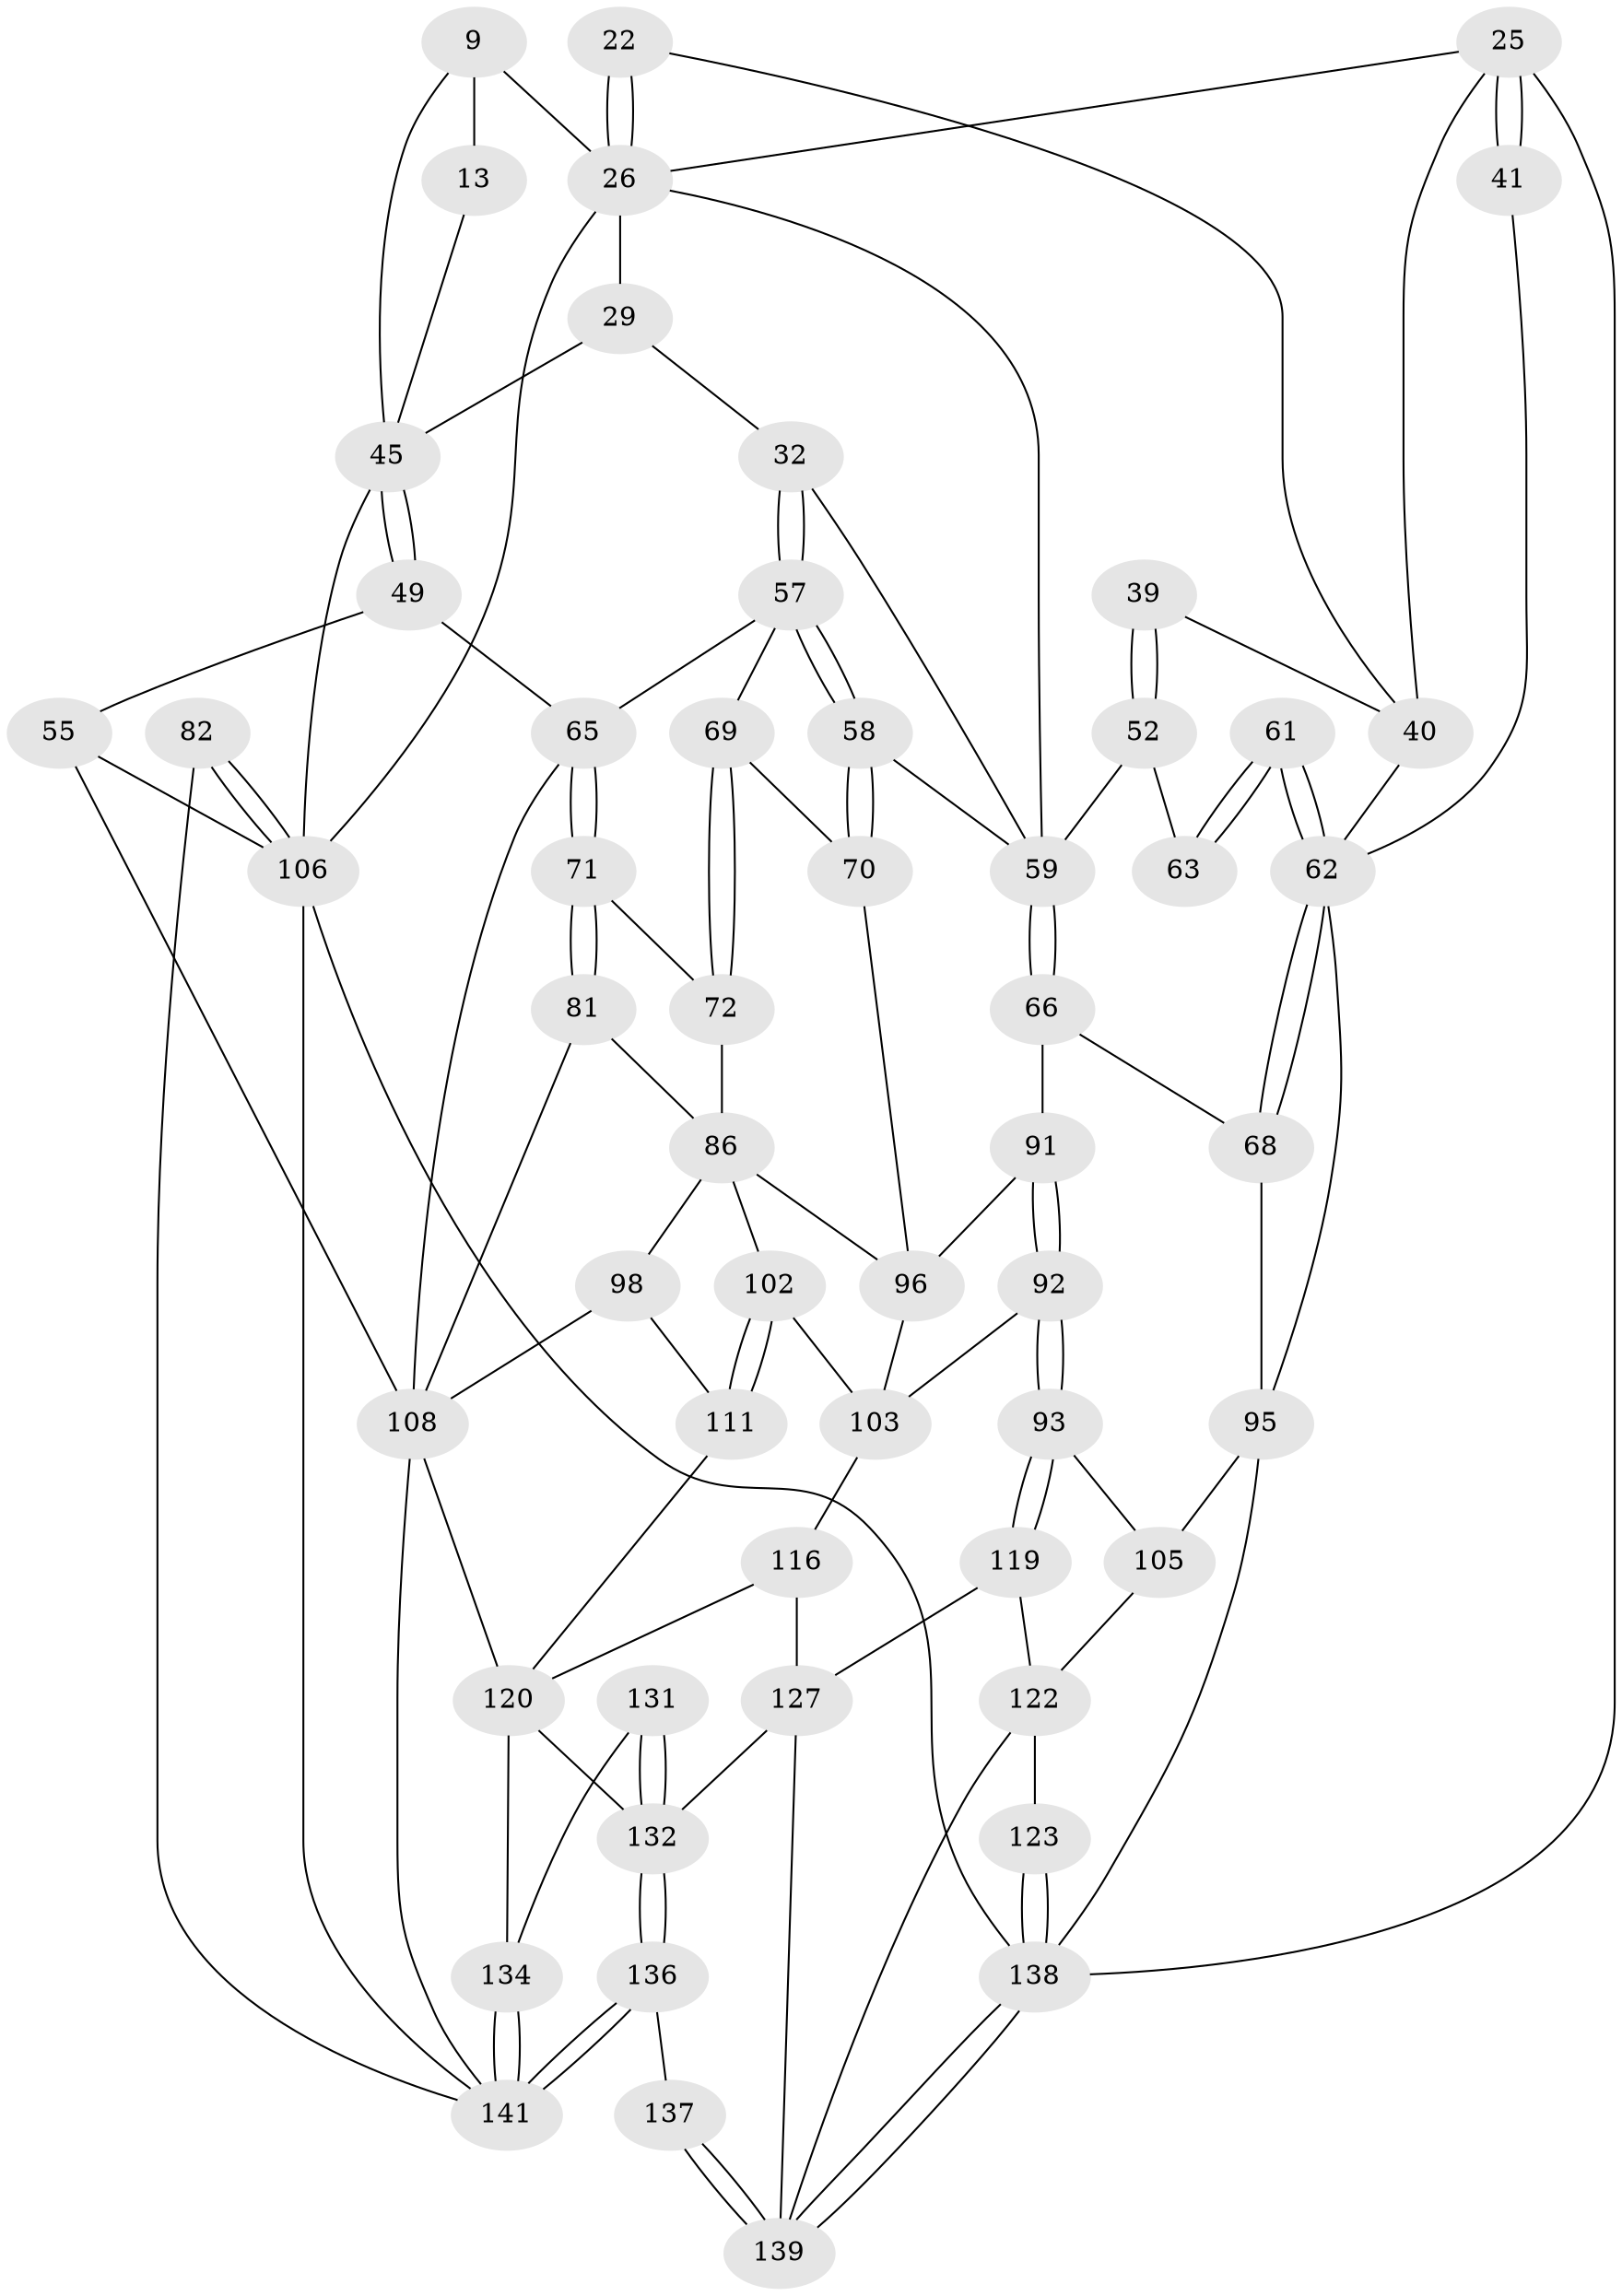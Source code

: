 // original degree distribution, {3: 0.028368794326241134, 6: 0.22695035460992907, 5: 0.524822695035461, 4: 0.2198581560283688}
// Generated by graph-tools (version 1.1) at 2025/04/03/04/25 22:04:50]
// undirected, 56 vertices, 122 edges
graph export_dot {
graph [start="1"]
  node [color=gray90,style=filled];
  9 [pos="+0.8093808365366153+0.07695156733932096",super="+8"];
  13 [pos="+0.8547648617230894+0.09834830542279405"];
  22 [pos="+0.11513842485077698+0.08959367029447687",super="+19"];
  25 [pos="+0.008414152157780654+0.15152313985736568",super="+21"];
  26 [pos="+0.34248107673470624+0.07123320909220208",super="+3+4+5+10+18"];
  29 [pos="+0.6211743071677169+0.18224922852689043",super="+28"];
  32 [pos="+0.5189735889644957+0.24217965682401063",super="+31"];
  39 [pos="+0.20532586258208377+0.29865286687852205",super="+37"];
  40 [pos="+0.13062874497287658+0.29548163490254786",super="+24+23"];
  41 [pos="+0+0.22267286884703005"];
  45 [pos="+0.8325254210883992+0.2848766521809905",super="+38+11"];
  49 [pos="+0.8202830148403193+0.33540980709146806"];
  52 [pos="+0.20646396089608685+0.30248863746474697",super="+48+36"];
  55 [pos="+0.9460736398258444+0.38562107841574267",super="+54"];
  57 [pos="+0.6143834015733743+0.40044654838508786",super="+56+51"];
  58 [pos="+0.5491009657943+0.4677224168720237"];
  59 [pos="+0.42554221267606995+0.4203686842227241",super="+46+34"];
  61 [pos="+0.20506887288149772+0.4292673980869546"];
  62 [pos="+0.19583723035092504+0.4744958749222044",super="+43"];
  63 [pos="+0.3628842713187008+0.3870610080030042",super="+60"];
  65 [pos="+0.7953281798020555+0.4649012050210423",super="+50"];
  66 [pos="+0.37410816513720774+0.5188973818615623"];
  68 [pos="+0.20049878985616706+0.49306963198238635",super="+67"];
  69 [pos="+0.6573363157621209+0.5265564999708959"];
  70 [pos="+0.5654589863591984+0.5242807387564664"];
  71 [pos="+0.7230523970948042+0.5431014573191415"];
  72 [pos="+0.6941692522739646+0.5493016465024996"];
  81 [pos="+0.7868977386542589+0.6510639272617151"];
  82 [pos="+1+0.7668636003902329"];
  86 [pos="+0.6256960682429287+0.6604676774831355",super="+85"];
  91 [pos="+0.44298640837310443+0.6572023153986692",super="+74"];
  92 [pos="+0.3492118695201945+0.7303688437192328"];
  93 [pos="+0.32458708698126265+0.7323759872560998"];
  95 [pos="+0.14352093671086816+0.6358601763284734",super="+90+88"];
  96 [pos="+0.5145913330523983+0.6517032852633508",super="+87+73"];
  98 [pos="+0.6929555513341843+0.7388264894747889"];
  102 [pos="+0.5772974507447542+0.7565770202470947",super="+101"];
  103 [pos="+0.5455675497251723+0.7811124970344522",super="+100"];
  105 [pos="+0.16028582117245488+0.6796297398089559",super="+94"];
  106 [pos="+1+1",super="+14+6+53"];
  108 [pos="+0.7856198332859082+0.8581149766285712",super="+97"];
  111 [pos="+0.6915157479425702+0.8267096029200082",super="+104"];
  116 [pos="+0.4535668754886915+0.8415641989777183",super="+115"];
  119 [pos="+0.3175223288325538+0.7726150545779307"];
  120 [pos="+0.5965758243773787+0.8678862952663788",super="+113"];
  122 [pos="+0.24658612893096227+0.9053297826953205",super="+121+109"];
  123 [pos="+0.1105889206531348+0.915957802415401",super="+110"];
  127 [pos="+0.5045367201417255+0.9357783279954811",super="+124+117+118"];
  131 [pos="+0.5838718137878728+0.9548014852767284"];
  132 [pos="+0.5318977716667366+1",super="+126+125"];
  134 [pos="+0.6795766670989719+1",super="+133"];
  136 [pos="+0.4889868334057005+1"];
  137 [pos="+0.4396315784160605+1"];
  138 [pos="+0+1",super="+78"];
  139 [pos="+0.31204378647407777+1",super="+130+129+128"];
  141 [pos="+0.6470305124679285+1",super="+140"];
  9 -- 13 [weight=2];
  9 -- 26;
  9 -- 45;
  13 -- 45;
  22 -- 26 [weight=2];
  22 -- 26;
  22 -- 40;
  25 -- 41 [weight=2];
  25 -- 41;
  25 -- 40;
  25 -- 138;
  25 -- 26;
  26 -- 29 [weight=2];
  26 -- 106 [weight=2];
  26 -- 59;
  29 -- 45 [weight=2];
  29 -- 32;
  32 -- 57 [weight=2];
  32 -- 57;
  32 -- 59;
  39 -- 40 [weight=2];
  39 -- 52 [weight=2];
  39 -- 52;
  40 -- 62;
  41 -- 62;
  45 -- 49;
  45 -- 49;
  45 -- 106 [weight=4];
  49 -- 55;
  49 -- 65;
  52 -- 63 [weight=2];
  52 -- 59 [weight=2];
  55 -- 106 [weight=2];
  55 -- 108;
  57 -- 58;
  57 -- 58;
  57 -- 69;
  57 -- 65;
  58 -- 59;
  58 -- 70;
  58 -- 70;
  59 -- 66;
  59 -- 66;
  61 -- 62;
  61 -- 62;
  61 -- 63 [weight=2];
  61 -- 63;
  62 -- 68;
  62 -- 68;
  62 -- 95;
  65 -- 71;
  65 -- 71;
  65 -- 108;
  66 -- 68;
  66 -- 91;
  68 -- 95 [weight=2];
  69 -- 70;
  69 -- 72;
  69 -- 72;
  70 -- 96;
  71 -- 72;
  71 -- 81;
  71 -- 81;
  72 -- 86;
  81 -- 86;
  81 -- 108;
  82 -- 106 [weight=2];
  82 -- 106;
  82 -- 141;
  86 -- 102;
  86 -- 96;
  86 -- 98;
  91 -- 92;
  91 -- 92;
  91 -- 96 [weight=2];
  92 -- 93;
  92 -- 93;
  92 -- 103;
  93 -- 119;
  93 -- 119;
  93 -- 105;
  95 -- 105 [weight=2];
  95 -- 138 [weight=2];
  96 -- 103;
  98 -- 111;
  98 -- 108;
  102 -- 103;
  102 -- 111 [weight=2];
  102 -- 111;
  103 -- 116 [weight=2];
  105 -- 122;
  106 -- 138;
  106 -- 141;
  108 -- 141 [weight=2];
  108 -- 120;
  111 -- 120;
  116 -- 120;
  116 -- 127 [weight=2];
  119 -- 122;
  119 -- 127;
  120 -- 132;
  120 -- 134;
  122 -- 123 [weight=2];
  122 -- 139;
  123 -- 138 [weight=2];
  123 -- 138;
  127 -- 132;
  127 -- 139 [weight=2];
  131 -- 132 [weight=2];
  131 -- 132;
  131 -- 134;
  132 -- 136;
  132 -- 136;
  134 -- 141 [weight=2];
  134 -- 141;
  136 -- 137;
  136 -- 141;
  136 -- 141;
  137 -- 139 [weight=2];
  137 -- 139;
  138 -- 139;
  138 -- 139;
}
